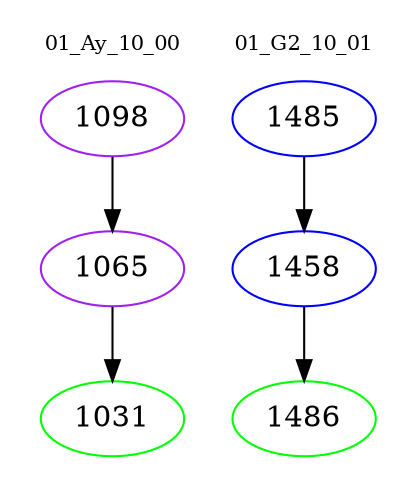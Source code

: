 digraph{
subgraph cluster_0 {
color = white
label = "01_Ay_10_00";
fontsize=10;
T0_1098 [label="1098", color="purple"]
T0_1098 -> T0_1065 [color="black"]
T0_1065 [label="1065", color="purple"]
T0_1065 -> T0_1031 [color="black"]
T0_1031 [label="1031", color="green"]
}
subgraph cluster_1 {
color = white
label = "01_G2_10_01";
fontsize=10;
T1_1485 [label="1485", color="blue"]
T1_1485 -> T1_1458 [color="black"]
T1_1458 [label="1458", color="blue"]
T1_1458 -> T1_1486 [color="black"]
T1_1486 [label="1486", color="green"]
}
}
